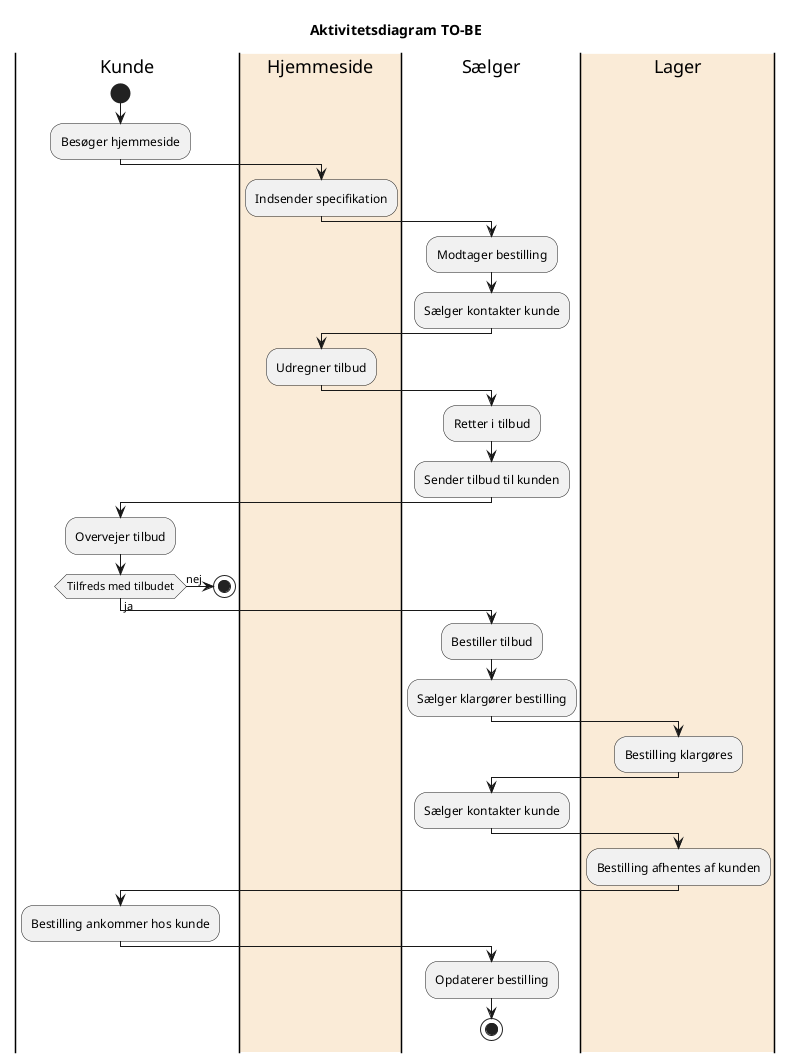 @startuml
Title Aktivitetsdiagram TO-BE

|Kunde|
start
:Besøger hjemmeside;

|#AntiqueWhite|Hjemmeside|
:Indsender specifikation;

|Sælger|
:Modtager bestilling;
:Sælger kontakter kunde;

|#AntiqueWhite|Hjemmeside|
:Udregner tilbud;

|Sælger|
:Retter i tilbud;
:Sender tilbud til kunden;

|Kunde|
:Overvejer tilbud;
    if (Tilfreds med tilbudet) equals (nej) then
'    |Sælger|
'    :Afviser tilbud;
'
'    |Sælger|
'    :Sælger får afvisning og opsøger
'    kunden på ny mht. et evt. ny tilbud;
    stop

    else (ja)
    |Sælger|
    :Bestiller tilbud;
    :Sælger klargører bestilling;

    |#AntiqueWhite|Lager|
    :Bestilling klargøres;

    |Sælger|
    :Sælger kontakter kunde;

    |#AntiqueWhite|Lager|
    :Bestilling afhentes af kunden;

    |Kunde|
    :Bestilling ankommer hos kunde;

    |Sælger|
    :Opdaterer bestilling;
    stop







@enduml